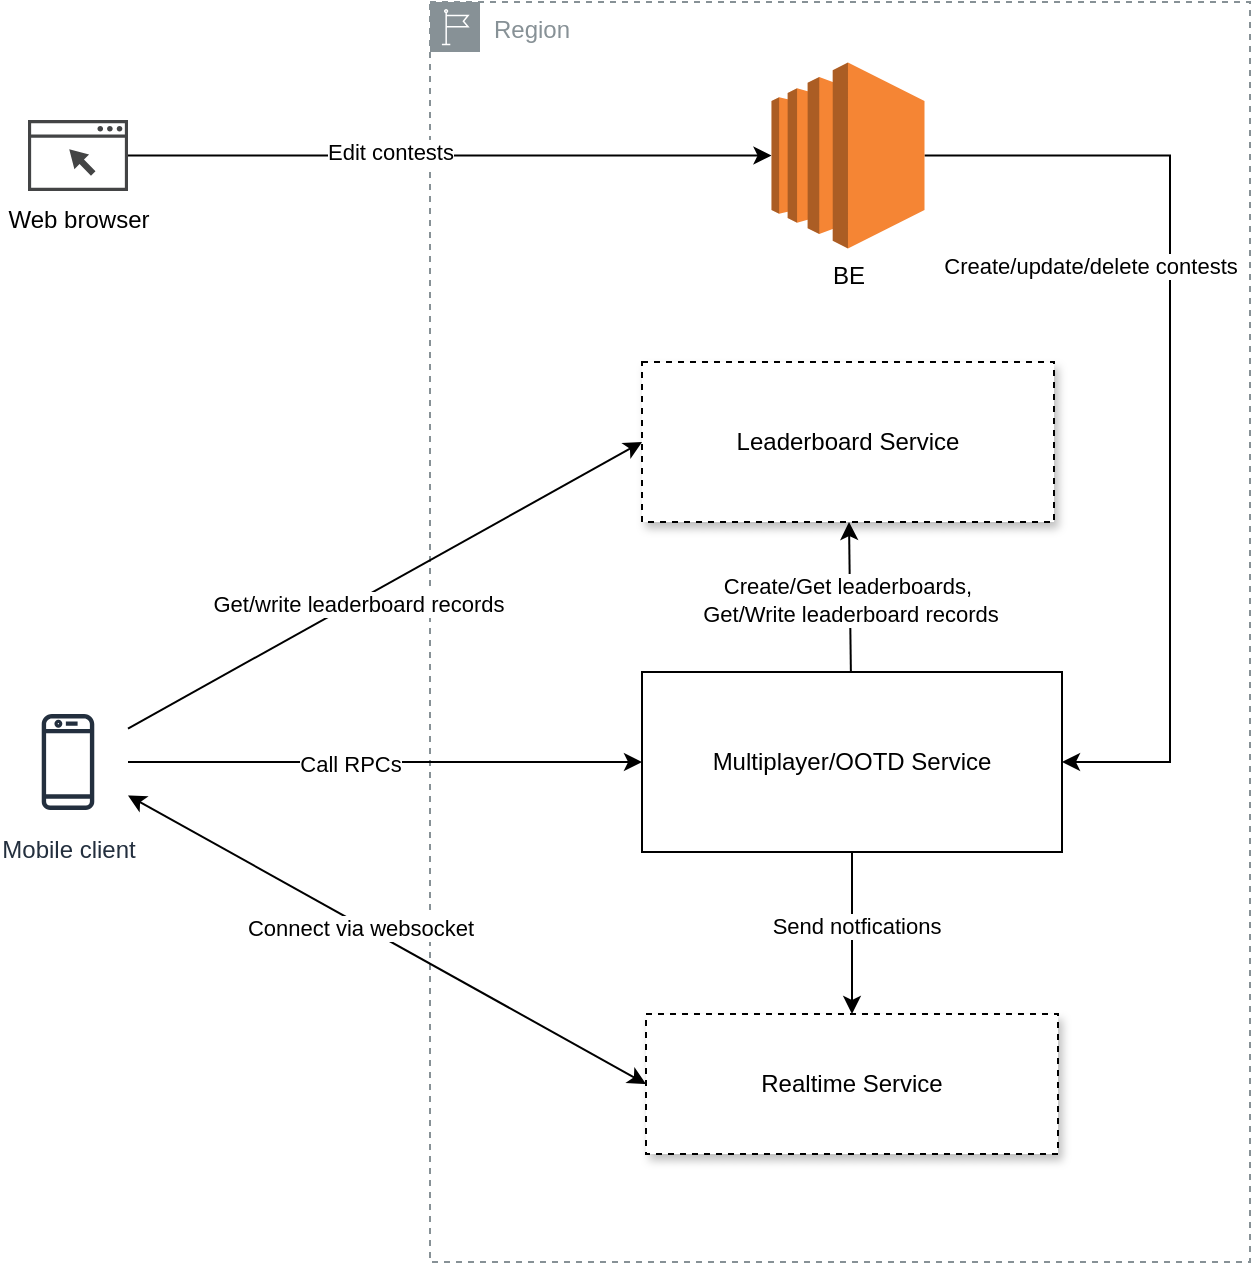 <mxfile version="20.8.18" type="github" pages="2">
  <diagram name="Overview" id="Y7LxutFM4nY9Va_bLNKR">
    <mxGraphModel dx="1434" dy="685" grid="1" gridSize="10" guides="1" tooltips="1" connect="1" arrows="1" fold="1" page="1" pageScale="1" pageWidth="827" pageHeight="1169" math="0" shadow="0">
      <root>
        <mxCell id="0" />
        <mxCell id="1" parent="0" />
        <mxCell id="HSnjWEOH8dlstnr4QMce-1" value="Region" style="sketch=0;outlineConnect=0;gradientColor=none;html=1;whiteSpace=wrap;fontSize=12;fontStyle=0;shape=mxgraph.aws4.group;grIcon=mxgraph.aws4.group_region;strokeColor=#879196;fillColor=none;verticalAlign=top;align=left;spacingLeft=30;fontColor=#879196;dashed=1;" vertex="1" parent="1">
          <mxGeometry x="310" y="80" width="410" height="630" as="geometry" />
        </mxCell>
        <mxCell id="HSnjWEOH8dlstnr4QMce-2" value="Mobile client" style="sketch=0;outlineConnect=0;fontColor=#232F3E;gradientColor=none;strokeColor=#232F3E;fillColor=#ffffff;dashed=0;verticalLabelPosition=bottom;verticalAlign=top;align=center;html=1;fontSize=12;fontStyle=0;aspect=fixed;shape=mxgraph.aws4.resourceIcon;resIcon=mxgraph.aws4.mobile_client;" vertex="1" parent="1">
          <mxGeometry x="99" y="430" width="60" height="60" as="geometry" />
        </mxCell>
        <mxCell id="HSnjWEOH8dlstnr4QMce-17" value="" style="edgeStyle=orthogonalEdgeStyle;rounded=0;orthogonalLoop=1;jettySize=auto;html=1;entryX=0;entryY=0.5;entryDx=0;entryDy=0;entryPerimeter=0;" edge="1" parent="1" source="HSnjWEOH8dlstnr4QMce-3" target="HSnjWEOH8dlstnr4QMce-4">
          <mxGeometry relative="1" as="geometry">
            <mxPoint x="200" y="167.8" as="targetPoint" />
          </mxGeometry>
        </mxCell>
        <mxCell id="HSnjWEOH8dlstnr4QMce-18" value="Edit contests" style="edgeLabel;html=1;align=center;verticalAlign=middle;resizable=0;points=[];" vertex="1" connectable="0" parent="HSnjWEOH8dlstnr4QMce-17">
          <mxGeometry x="-0.188" y="2" relative="1" as="geometry">
            <mxPoint as="offset" />
          </mxGeometry>
        </mxCell>
        <mxCell id="HSnjWEOH8dlstnr4QMce-3" value="Web browser" style="sketch=0;pointerEvents=1;shadow=0;dashed=0;html=1;strokeColor=none;fillColor=#434445;aspect=fixed;labelPosition=center;verticalLabelPosition=bottom;verticalAlign=top;align=center;outlineConnect=0;shape=mxgraph.vvd.web_browser;" vertex="1" parent="1">
          <mxGeometry x="109" y="139" width="50" height="35.5" as="geometry" />
        </mxCell>
        <mxCell id="L6YW0qsagbsHSBA2NxPk-12" style="edgeStyle=orthogonalEdgeStyle;rounded=0;orthogonalLoop=1;jettySize=auto;html=1;exitX=1;exitY=0.5;exitDx=0;exitDy=0;exitPerimeter=0;entryX=1;entryY=0.5;entryDx=0;entryDy=0;" edge="1" parent="1" source="HSnjWEOH8dlstnr4QMce-4" target="HSnjWEOH8dlstnr4QMce-10">
          <mxGeometry relative="1" as="geometry">
            <Array as="points">
              <mxPoint x="680" y="157" />
              <mxPoint x="680" y="460" />
            </Array>
          </mxGeometry>
        </mxCell>
        <mxCell id="L6YW0qsagbsHSBA2NxPk-13" value="Create/update/delete contests" style="edgeLabel;html=1;align=center;verticalAlign=middle;resizable=0;points=[];" vertex="1" connectable="0" parent="L6YW0qsagbsHSBA2NxPk-12">
          <mxGeometry x="0.067" y="2" relative="1" as="geometry">
            <mxPoint x="-42" y="-78" as="offset" />
          </mxGeometry>
        </mxCell>
        <mxCell id="HSnjWEOH8dlstnr4QMce-4" value="BE" style="outlineConnect=0;dashed=0;verticalLabelPosition=bottom;verticalAlign=top;align=center;html=1;shape=mxgraph.aws3.ec2;fillColor=#F58534;gradientColor=none;" vertex="1" parent="1">
          <mxGeometry x="480.75" y="110.25" width="76.5" height="93" as="geometry" />
        </mxCell>
        <mxCell id="L6YW0qsagbsHSBA2NxPk-2" value="" style="edgeStyle=none;rounded=0;orthogonalLoop=1;jettySize=auto;html=1;" edge="1" parent="1" source="HSnjWEOH8dlstnr4QMce-10" target="L6YW0qsagbsHSBA2NxPk-1">
          <mxGeometry relative="1" as="geometry" />
        </mxCell>
        <mxCell id="L6YW0qsagbsHSBA2NxPk-3" value="Create/Get leaderboards,&amp;nbsp;&lt;br&gt;Get/Write leaderboard records" style="edgeLabel;html=1;align=center;verticalAlign=middle;resizable=0;points=[];" vertex="1" connectable="0" parent="L6YW0qsagbsHSBA2NxPk-2">
          <mxGeometry x="-0.04" relative="1" as="geometry">
            <mxPoint as="offset" />
          </mxGeometry>
        </mxCell>
        <mxCell id="L6YW0qsagbsHSBA2NxPk-8" style="edgeStyle=orthogonalEdgeStyle;rounded=0;orthogonalLoop=1;jettySize=auto;html=1;exitX=0.5;exitY=1;exitDx=0;exitDy=0;entryX=0.5;entryY=0;entryDx=0;entryDy=0;" edge="1" parent="1" source="HSnjWEOH8dlstnr4QMce-10" target="L6YW0qsagbsHSBA2NxPk-7">
          <mxGeometry relative="1" as="geometry">
            <Array as="points">
              <mxPoint x="521" y="585" />
            </Array>
          </mxGeometry>
        </mxCell>
        <mxCell id="L6YW0qsagbsHSBA2NxPk-9" value="Send notfications" style="edgeLabel;html=1;align=center;verticalAlign=middle;resizable=0;points=[];" vertex="1" connectable="0" parent="L6YW0qsagbsHSBA2NxPk-8">
          <mxGeometry x="-0.102" y="2" relative="1" as="geometry">
            <mxPoint as="offset" />
          </mxGeometry>
        </mxCell>
        <mxCell id="HSnjWEOH8dlstnr4QMce-10" value="Multiplayer/OOTD Service" style="rounded=0;whiteSpace=wrap;html=1;" vertex="1" parent="1">
          <mxGeometry x="416" y="415" width="210" height="90" as="geometry" />
        </mxCell>
        <mxCell id="HSnjWEOH8dlstnr4QMce-11" value="" style="endArrow=classic;html=1;rounded=0;entryX=0;entryY=0.5;entryDx=0;entryDy=0;" edge="1" parent="1" source="HSnjWEOH8dlstnr4QMce-2" target="HSnjWEOH8dlstnr4QMce-10">
          <mxGeometry width="50" height="50" relative="1" as="geometry">
            <mxPoint x="390" y="370" as="sourcePoint" />
            <mxPoint x="410" y="320" as="targetPoint" />
          </mxGeometry>
        </mxCell>
        <mxCell id="HSnjWEOH8dlstnr4QMce-12" value="Call RPCs" style="edgeLabel;html=1;align=center;verticalAlign=middle;resizable=0;points=[];" vertex="1" connectable="0" parent="HSnjWEOH8dlstnr4QMce-11">
          <mxGeometry x="-0.139" y="-1" relative="1" as="geometry">
            <mxPoint as="offset" />
          </mxGeometry>
        </mxCell>
        <mxCell id="HSnjWEOH8dlstnr4QMce-13" value="" style="endArrow=classic;startArrow=classic;html=1;rounded=0;entryX=0;entryY=0.5;entryDx=0;entryDy=0;" edge="1" parent="1" source="HSnjWEOH8dlstnr4QMce-2" target="L6YW0qsagbsHSBA2NxPk-7">
          <mxGeometry width="50" height="50" relative="1" as="geometry">
            <mxPoint x="150" y="365" as="sourcePoint" />
            <mxPoint x="440" y="320" as="targetPoint" />
          </mxGeometry>
        </mxCell>
        <mxCell id="HSnjWEOH8dlstnr4QMce-14" value="Connect via websocket" style="edgeLabel;html=1;align=center;verticalAlign=middle;resizable=0;points=[];" vertex="1" connectable="0" parent="HSnjWEOH8dlstnr4QMce-13">
          <mxGeometry x="-0.099" y="-1" relative="1" as="geometry">
            <mxPoint as="offset" />
          </mxGeometry>
        </mxCell>
        <mxCell id="L6YW0qsagbsHSBA2NxPk-4" value="" style="endArrow=classic;html=1;rounded=0;entryX=0;entryY=0.5;entryDx=0;entryDy=0;" edge="1" parent="1" source="HSnjWEOH8dlstnr4QMce-2" target="L6YW0qsagbsHSBA2NxPk-1">
          <mxGeometry width="50" height="50" relative="1" as="geometry">
            <mxPoint x="390" y="350" as="sourcePoint" />
            <mxPoint x="440" y="300" as="targetPoint" />
          </mxGeometry>
        </mxCell>
        <mxCell id="L6YW0qsagbsHSBA2NxPk-5" value="Get/write leaderboard records" style="edgeLabel;html=1;align=center;verticalAlign=middle;resizable=0;points=[];" vertex="1" connectable="0" parent="L6YW0qsagbsHSBA2NxPk-4">
          <mxGeometry x="-0.112" y="-1" relative="1" as="geometry">
            <mxPoint as="offset" />
          </mxGeometry>
        </mxCell>
        <mxCell id="L6YW0qsagbsHSBA2NxPk-7" value="Realtime Service" style="rounded=0;whiteSpace=wrap;html=1;shadow=1;glass=0;sketch=0;strokeColor=default;dashed=1;" vertex="1" parent="1">
          <mxGeometry x="418" y="586" width="206" height="70" as="geometry" />
        </mxCell>
        <mxCell id="L6YW0qsagbsHSBA2NxPk-1" value="Leaderboard Service" style="rounded=0;whiteSpace=wrap;html=1;shadow=1;glass=0;sketch=0;strokeColor=default;dashed=1;" vertex="1" parent="1">
          <mxGeometry x="416" y="260" width="206" height="80" as="geometry" />
        </mxCell>
      </root>
    </mxGraphModel>
  </diagram>
  <diagram id="sMzWFsSLU2BnxM29uJDq" name="mutiplayer ootd">
    <mxGraphModel dx="1434" dy="685" grid="1" gridSize="10" guides="1" tooltips="1" connect="1" arrows="1" fold="1" page="1" pageScale="1" pageWidth="827" pageHeight="1169" math="0" shadow="0">
      <root>
        <mxCell id="0" />
        <mxCell id="1" parent="0" />
        <mxCell id="hY1pOwx6rUbkthoUplFe-1" value="Region" style="sketch=0;outlineConnect=0;gradientColor=none;html=1;whiteSpace=wrap;fontSize=12;fontStyle=0;shape=mxgraph.aws4.group;grIcon=mxgraph.aws4.group_region;strokeColor=#879196;fillColor=none;verticalAlign=top;align=left;spacingLeft=30;fontColor=#879196;dashed=1;" vertex="1" parent="1">
          <mxGeometry x="290" y="40" width="660" height="730" as="geometry" />
        </mxCell>
        <mxCell id="hY1pOwx6rUbkthoUplFe-31" value="Multiplayer OOTD Service" style="rounded=0;arcSize=10;fillColor=none;gradientColor=none;strokeWidth=2;verticalAlign=top;shadow=1;strokeColor=default;glass=0;" vertex="1" parent="1">
          <mxGeometry x="320" y="210" width="440" height="199.5" as="geometry" />
        </mxCell>
        <mxCell id="hY1pOwx6rUbkthoUplFe-27" value="Realtime Service" style="rounded=0;arcSize=10;fillColor=none;gradientColor=none;strokeWidth=2;verticalAlign=top;shadow=1;glass=0;dashed=1;" vertex="1" parent="1">
          <mxGeometry x="320" y="520" width="440" height="220" as="geometry" />
        </mxCell>
        <mxCell id="hY1pOwx6rUbkthoUplFe-29" style="edgeStyle=orthogonalEdgeStyle;rounded=0;orthogonalLoop=1;jettySize=auto;html=1;entryX=0;entryY=0.5;entryDx=0;entryDy=0;entryPerimeter=0;" edge="1" parent="1" source="hY1pOwx6rUbkthoUplFe-2" target="hY1pOwx6rUbkthoUplFe-16">
          <mxGeometry relative="1" as="geometry">
            <mxPoint x="140" y="329" as="sourcePoint" />
            <mxPoint x="488" y="105.5" as="targetPoint" />
            <Array as="points">
              <mxPoint x="140" y="109" />
            </Array>
          </mxGeometry>
        </mxCell>
        <mxCell id="hY1pOwx6rUbkthoUplFe-30" value="Upload/download player&#39;s outfit images,&lt;br&gt;download contests background images" style="edgeLabel;html=1;align=center;verticalAlign=middle;resizable=0;points=[];" vertex="1" connectable="0" parent="hY1pOwx6rUbkthoUplFe-29">
          <mxGeometry x="-0.342" y="3" relative="1" as="geometry">
            <mxPoint as="offset" />
          </mxGeometry>
        </mxCell>
        <mxCell id="hY1pOwx6rUbkthoUplFe-2" value="Mobile client" style="sketch=0;outlineConnect=0;fontColor=#232F3E;gradientColor=none;strokeColor=#232F3E;fillColor=#ffffff;dashed=0;verticalLabelPosition=bottom;verticalAlign=top;align=center;html=1;fontSize=12;fontStyle=0;aspect=fixed;shape=mxgraph.aws4.resourceIcon;resIcon=mxgraph.aws4.mobile_client;" vertex="1" parent="1">
          <mxGeometry x="100" y="390" width="60" height="60" as="geometry" />
        </mxCell>
        <mxCell id="hY1pOwx6rUbkthoUplFe-3" value="" style="edgeStyle=orthogonalEdgeStyle;rounded=0;orthogonalLoop=1;jettySize=auto;html=1;entryX=0;entryY=0.5;entryDx=0;entryDy=0;entryPerimeter=0;" edge="1" parent="1" target="hY1pOwx6rUbkthoUplFe-6">
          <mxGeometry relative="1" as="geometry">
            <mxPoint x="200" y="167.8" as="targetPoint" />
            <mxPoint x="140" y="156.8" as="sourcePoint" />
          </mxGeometry>
        </mxCell>
        <mxCell id="hY1pOwx6rUbkthoUplFe-8" value="" style="endArrow=classic;html=1;rounded=0;" edge="1" parent="1" source="hY1pOwx6rUbkthoUplFe-2" target="hY1pOwx6rUbkthoUplFe-14">
          <mxGeometry width="50" height="50" relative="1" as="geometry">
            <mxPoint x="390" y="400" as="sourcePoint" />
            <mxPoint x="414" y="345" as="targetPoint" />
          </mxGeometry>
        </mxCell>
        <mxCell id="hY1pOwx6rUbkthoUplFe-9" value="Call RPCs" style="edgeLabel;html=1;align=center;verticalAlign=middle;resizable=0;points=[];" vertex="1" connectable="0" parent="hY1pOwx6rUbkthoUplFe-8">
          <mxGeometry x="-0.139" y="-1" relative="1" as="geometry">
            <mxPoint as="offset" />
          </mxGeometry>
        </mxCell>
        <mxCell id="hY1pOwx6rUbkthoUplFe-10" value="" style="endArrow=classic;startArrow=classic;html=1;rounded=0;entryX=0;entryY=0.5;entryDx=0;entryDy=0;entryPerimeter=0;" edge="1" parent="1" source="hY1pOwx6rUbkthoUplFe-2" target="hY1pOwx6rUbkthoUplFe-15">
          <mxGeometry width="50" height="50" relative="1" as="geometry">
            <mxPoint x="150" y="395" as="sourcePoint" />
            <mxPoint x="414" y="395" as="targetPoint" />
          </mxGeometry>
        </mxCell>
        <mxCell id="hY1pOwx6rUbkthoUplFe-11" value="Connect via websocket" style="edgeLabel;html=1;align=center;verticalAlign=middle;resizable=0;points=[];" vertex="1" connectable="0" parent="hY1pOwx6rUbkthoUplFe-10">
          <mxGeometry x="-0.099" y="-1" relative="1" as="geometry">
            <mxPoint as="offset" />
          </mxGeometry>
        </mxCell>
        <mxCell id="hY1pOwx6rUbkthoUplFe-32" style="edgeStyle=orthogonalEdgeStyle;rounded=0;orthogonalLoop=1;jettySize=auto;html=1;exitX=1;exitY=0.5;exitDx=0;exitDy=0;exitPerimeter=0;entryX=0;entryY=0.5;entryDx=0;entryDy=0;entryPerimeter=0;" edge="1" parent="1" source="hY1pOwx6rUbkthoUplFe-14" target="hY1pOwx6rUbkthoUplFe-26">
          <mxGeometry relative="1" as="geometry" />
        </mxCell>
        <mxCell id="hY1pOwx6rUbkthoUplFe-33" value="Call lambda" style="edgeLabel;html=1;align=center;verticalAlign=middle;resizable=0;points=[];" vertex="1" connectable="0" parent="hY1pOwx6rUbkthoUplFe-32">
          <mxGeometry x="-0.158" y="-4" relative="1" as="geometry">
            <mxPoint as="offset" />
          </mxGeometry>
        </mxCell>
        <mxCell id="hY1pOwx6rUbkthoUplFe-14" value="API Gateway (Restful API)" style="sketch=0;points=[[0,0,0],[0.25,0,0],[0.5,0,0],[0.75,0,0],[1,0,0],[0,1,0],[0.25,1,0],[0.5,1,0],[0.75,1,0],[1,1,0],[0,0.25,0],[0,0.5,0],[0,0.75,0],[1,0.25,0],[1,0.5,0],[1,0.75,0]];outlineConnect=0;fontColor=#232F3E;gradientColor=#FF4F8B;gradientDirection=north;fillColor=#BC1356;strokeColor=#ffffff;dashed=0;verticalLabelPosition=bottom;verticalAlign=top;align=center;html=1;fontSize=12;fontStyle=0;aspect=fixed;shape=mxgraph.aws4.resourceIcon;resIcon=mxgraph.aws4.api_gateway;" vertex="1" parent="1">
          <mxGeometry x="380" y="250" width="78" height="78" as="geometry" />
        </mxCell>
        <mxCell id="hY1pOwx6rUbkthoUplFe-15" value="API Gateway Websocket" style="sketch=0;points=[[0,0,0],[0.25,0,0],[0.5,0,0],[0.75,0,0],[1,0,0],[0,1,0],[0.25,1,0],[0.5,1,0],[0.75,1,0],[1,1,0],[0,0.25,0],[0,0.5,0],[0,0.75,0],[1,0.25,0],[1,0.5,0],[1,0.75,0]];outlineConnect=0;fontColor=#232F3E;gradientColor=#FF4F8B;gradientDirection=north;fillColor=#BC1356;strokeColor=#ffffff;dashed=0;verticalLabelPosition=bottom;verticalAlign=top;align=center;html=1;fontSize=12;fontStyle=0;aspect=fixed;shape=mxgraph.aws4.resourceIcon;resIcon=mxgraph.aws4.api_gateway;" vertex="1" parent="1">
          <mxGeometry x="380" y="585" width="78" height="78" as="geometry" />
        </mxCell>
        <mxCell id="hY1pOwx6rUbkthoUplFe-16" value="S3" style="outlineConnect=0;dashed=0;verticalLabelPosition=bottom;verticalAlign=top;align=center;html=1;shape=mxgraph.aws3.s3;fillColor=#E05243;gradientColor=none;" vertex="1" parent="1">
          <mxGeometry x="480" y="62" width="76.5" height="93" as="geometry" />
        </mxCell>
        <mxCell id="hY1pOwx6rUbkthoUplFe-28" style="edgeStyle=orthogonalEdgeStyle;rounded=0;orthogonalLoop=1;jettySize=auto;html=1;exitX=1;exitY=0.5;exitDx=0;exitDy=0;exitPerimeter=0;" edge="1" parent="1" source="hY1pOwx6rUbkthoUplFe-21" target="hY1pOwx6rUbkthoUplFe-23">
          <mxGeometry relative="1" as="geometry" />
        </mxCell>
        <mxCell id="hY1pOwx6rUbkthoUplFe-36" value="Read/write userID-connectionId data" style="edgeLabel;html=1;align=center;verticalAlign=middle;resizable=0;points=[];" vertex="1" connectable="0" parent="hY1pOwx6rUbkthoUplFe-28">
          <mxGeometry x="-0.261" relative="1" as="geometry">
            <mxPoint x="17" y="-39" as="offset" />
          </mxGeometry>
        </mxCell>
        <mxCell id="hY1pOwx6rUbkthoUplFe-21" value="Lambda Function&lt;br&gt;&lt;br&gt;Handle $connect, $disconnect, &lt;br&gt;$default, $CUSTOM routes;" style="sketch=0;points=[[0,0,0],[0.25,0,0],[0.5,0,0],[0.75,0,0],[1,0,0],[0,1,0],[0.25,1,0],[0.5,1,0],[0.75,1,0],[1,1,0],[0,0.25,0],[0,0.5,0],[0,0.75,0],[1,0.25,0],[1,0.5,0],[1,0.75,0]];outlineConnect=0;fontColor=#232F3E;gradientColor=#F78E04;gradientDirection=north;fillColor=#D05C17;strokeColor=#ffffff;dashed=0;verticalLabelPosition=bottom;verticalAlign=top;align=center;html=1;fontSize=12;fontStyle=0;aspect=fixed;shape=mxgraph.aws4.resourceIcon;resIcon=mxgraph.aws4.lambda;" vertex="1" parent="1">
          <mxGeometry x="600" y="585" width="78" height="78" as="geometry" />
        </mxCell>
        <mxCell id="hY1pOwx6rUbkthoUplFe-22" value="" style="endArrow=classic;html=1;rounded=0;exitX=1;exitY=0.5;exitDx=0;exitDy=0;exitPerimeter=0;entryX=0;entryY=0.5;entryDx=0;entryDy=0;entryPerimeter=0;" edge="1" parent="1" source="hY1pOwx6rUbkthoUplFe-15" target="hY1pOwx6rUbkthoUplFe-21">
          <mxGeometry width="50" height="50" relative="1" as="geometry">
            <mxPoint x="470" y="509" as="sourcePoint" />
            <mxPoint x="518" y="470" as="targetPoint" />
          </mxGeometry>
        </mxCell>
        <mxCell id="hY1pOwx6rUbkthoUplFe-23" value="DynamoDB" style="sketch=0;points=[[0,0,0],[0.25,0,0],[0.5,0,0],[0.75,0,0],[1,0,0],[0,1,0],[0.25,1,0],[0.5,1,0],[0.75,1,0],[1,1,0],[0,0.25,0],[0,0.5,0],[0,0.75,0],[1,0.25,0],[1,0.5,0],[1,0.75,0]];outlineConnect=0;fontColor=#232F3E;gradientColor=#4D72F3;gradientDirection=north;fillColor=#3334B9;strokeColor=#ffffff;dashed=0;verticalLabelPosition=bottom;verticalAlign=top;align=center;html=1;fontSize=12;fontStyle=0;aspect=fixed;shape=mxgraph.aws4.resourceIcon;resIcon=mxgraph.aws4.dynamodb;" vertex="1" parent="1">
          <mxGeometry x="820" y="409.5" width="78" height="78" as="geometry" />
        </mxCell>
        <mxCell id="hY1pOwx6rUbkthoUplFe-34" style="edgeStyle=orthogonalEdgeStyle;rounded=0;orthogonalLoop=1;jettySize=auto;html=1;exitX=1;exitY=0.5;exitDx=0;exitDy=0;exitPerimeter=0;" edge="1" parent="1" source="hY1pOwx6rUbkthoUplFe-26" target="hY1pOwx6rUbkthoUplFe-23">
          <mxGeometry relative="1" as="geometry" />
        </mxCell>
        <mxCell id="hY1pOwx6rUbkthoUplFe-35" value="Read/write data" style="edgeLabel;html=1;align=center;verticalAlign=middle;resizable=0;points=[];" vertex="1" connectable="0" parent="hY1pOwx6rUbkthoUplFe-34">
          <mxGeometry x="-0.292" y="-1" relative="1" as="geometry">
            <mxPoint as="offset" />
          </mxGeometry>
        </mxCell>
        <mxCell id="hY1pOwx6rUbkthoUplFe-39" style="edgeStyle=none;rounded=0;orthogonalLoop=1;jettySize=auto;html=1;entryX=0.5;entryY=0;entryDx=0;entryDy=0;exitX=0.5;exitY=1;exitDx=0;exitDy=0;" edge="1" parent="1" source="hY1pOwx6rUbkthoUplFe-31" target="hY1pOwx6rUbkthoUplFe-27">
          <mxGeometry relative="1" as="geometry">
            <mxPoint x="650" y="410" as="sourcePoint" />
          </mxGeometry>
        </mxCell>
        <mxCell id="hY1pOwx6rUbkthoUplFe-40" value="Send notifications via realtime sdk" style="edgeLabel;html=1;align=center;verticalAlign=middle;resizable=0;points=[];" vertex="1" connectable="0" parent="hY1pOwx6rUbkthoUplFe-39">
          <mxGeometry x="-0.01" y="1" relative="1" as="geometry">
            <mxPoint x="-2" y="-4" as="offset" />
          </mxGeometry>
        </mxCell>
        <mxCell id="hY1pOwx6rUbkthoUplFe-26" value="Lambda Function&lt;br&gt;&lt;br&gt;Handle business logic" style="sketch=0;points=[[0,0,0],[0.25,0,0],[0.5,0,0],[0.75,0,0],[1,0,0],[0,1,0],[0.25,1,0],[0.5,1,0],[0.75,1,0],[1,1,0],[0,0.25,0],[0,0.5,0],[0,0.75,0],[1,0.25,0],[1,0.5,0],[1,0.75,0]];outlineConnect=0;fontColor=#232F3E;gradientColor=#F78E04;gradientDirection=north;fillColor=#D05C17;strokeColor=#ffffff;dashed=0;verticalLabelPosition=bottom;verticalAlign=top;align=center;html=1;fontSize=12;fontStyle=0;aspect=fixed;shape=mxgraph.aws4.resourceIcon;resIcon=mxgraph.aws4.lambda;" vertex="1" parent="1">
          <mxGeometry x="610" y="250" width="78" height="78" as="geometry" />
        </mxCell>
      </root>
    </mxGraphModel>
  </diagram>
</mxfile>
